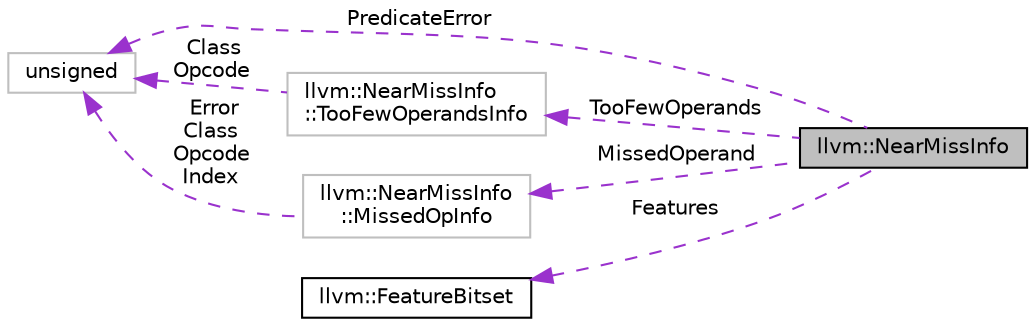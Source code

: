 digraph "llvm::NearMissInfo"
{
 // LATEX_PDF_SIZE
  bgcolor="transparent";
  edge [fontname="Helvetica",fontsize="10",labelfontname="Helvetica",labelfontsize="10"];
  node [fontname="Helvetica",fontsize="10",shape=record];
  rankdir="LR";
  Node1 [label="llvm::NearMissInfo",height=0.2,width=0.4,color="black", fillcolor="grey75", style="filled", fontcolor="black",tooltip=" "];
  Node2 -> Node1 [dir="back",color="darkorchid3",fontsize="10",style="dashed",label=" TooFewOperands" ,fontname="Helvetica"];
  Node2 [label="llvm::NearMissInfo\l::TooFewOperandsInfo",height=0.2,width=0.4,color="grey75",tooltip=" "];
  Node3 -> Node2 [dir="back",color="darkorchid3",fontsize="10",style="dashed",label=" Class\nOpcode" ,fontname="Helvetica"];
  Node3 [label="unsigned",height=0.2,width=0.4,color="grey75",tooltip=" "];
  Node4 -> Node1 [dir="back",color="darkorchid3",fontsize="10",style="dashed",label=" Features" ,fontname="Helvetica"];
  Node4 [label="llvm::FeatureBitset",height=0.2,width=0.4,color="black",URL="$classllvm_1_1FeatureBitset.html",tooltip="Container class for subtarget features."];
  Node5 -> Node1 [dir="back",color="darkorchid3",fontsize="10",style="dashed",label=" MissedOperand" ,fontname="Helvetica"];
  Node5 [label="llvm::NearMissInfo\l::MissedOpInfo",height=0.2,width=0.4,color="grey75",tooltip=" "];
  Node3 -> Node5 [dir="back",color="darkorchid3",fontsize="10",style="dashed",label=" Error\nClass\nOpcode\nIndex" ,fontname="Helvetica"];
  Node3 -> Node1 [dir="back",color="darkorchid3",fontsize="10",style="dashed",label=" PredicateError" ,fontname="Helvetica"];
}

